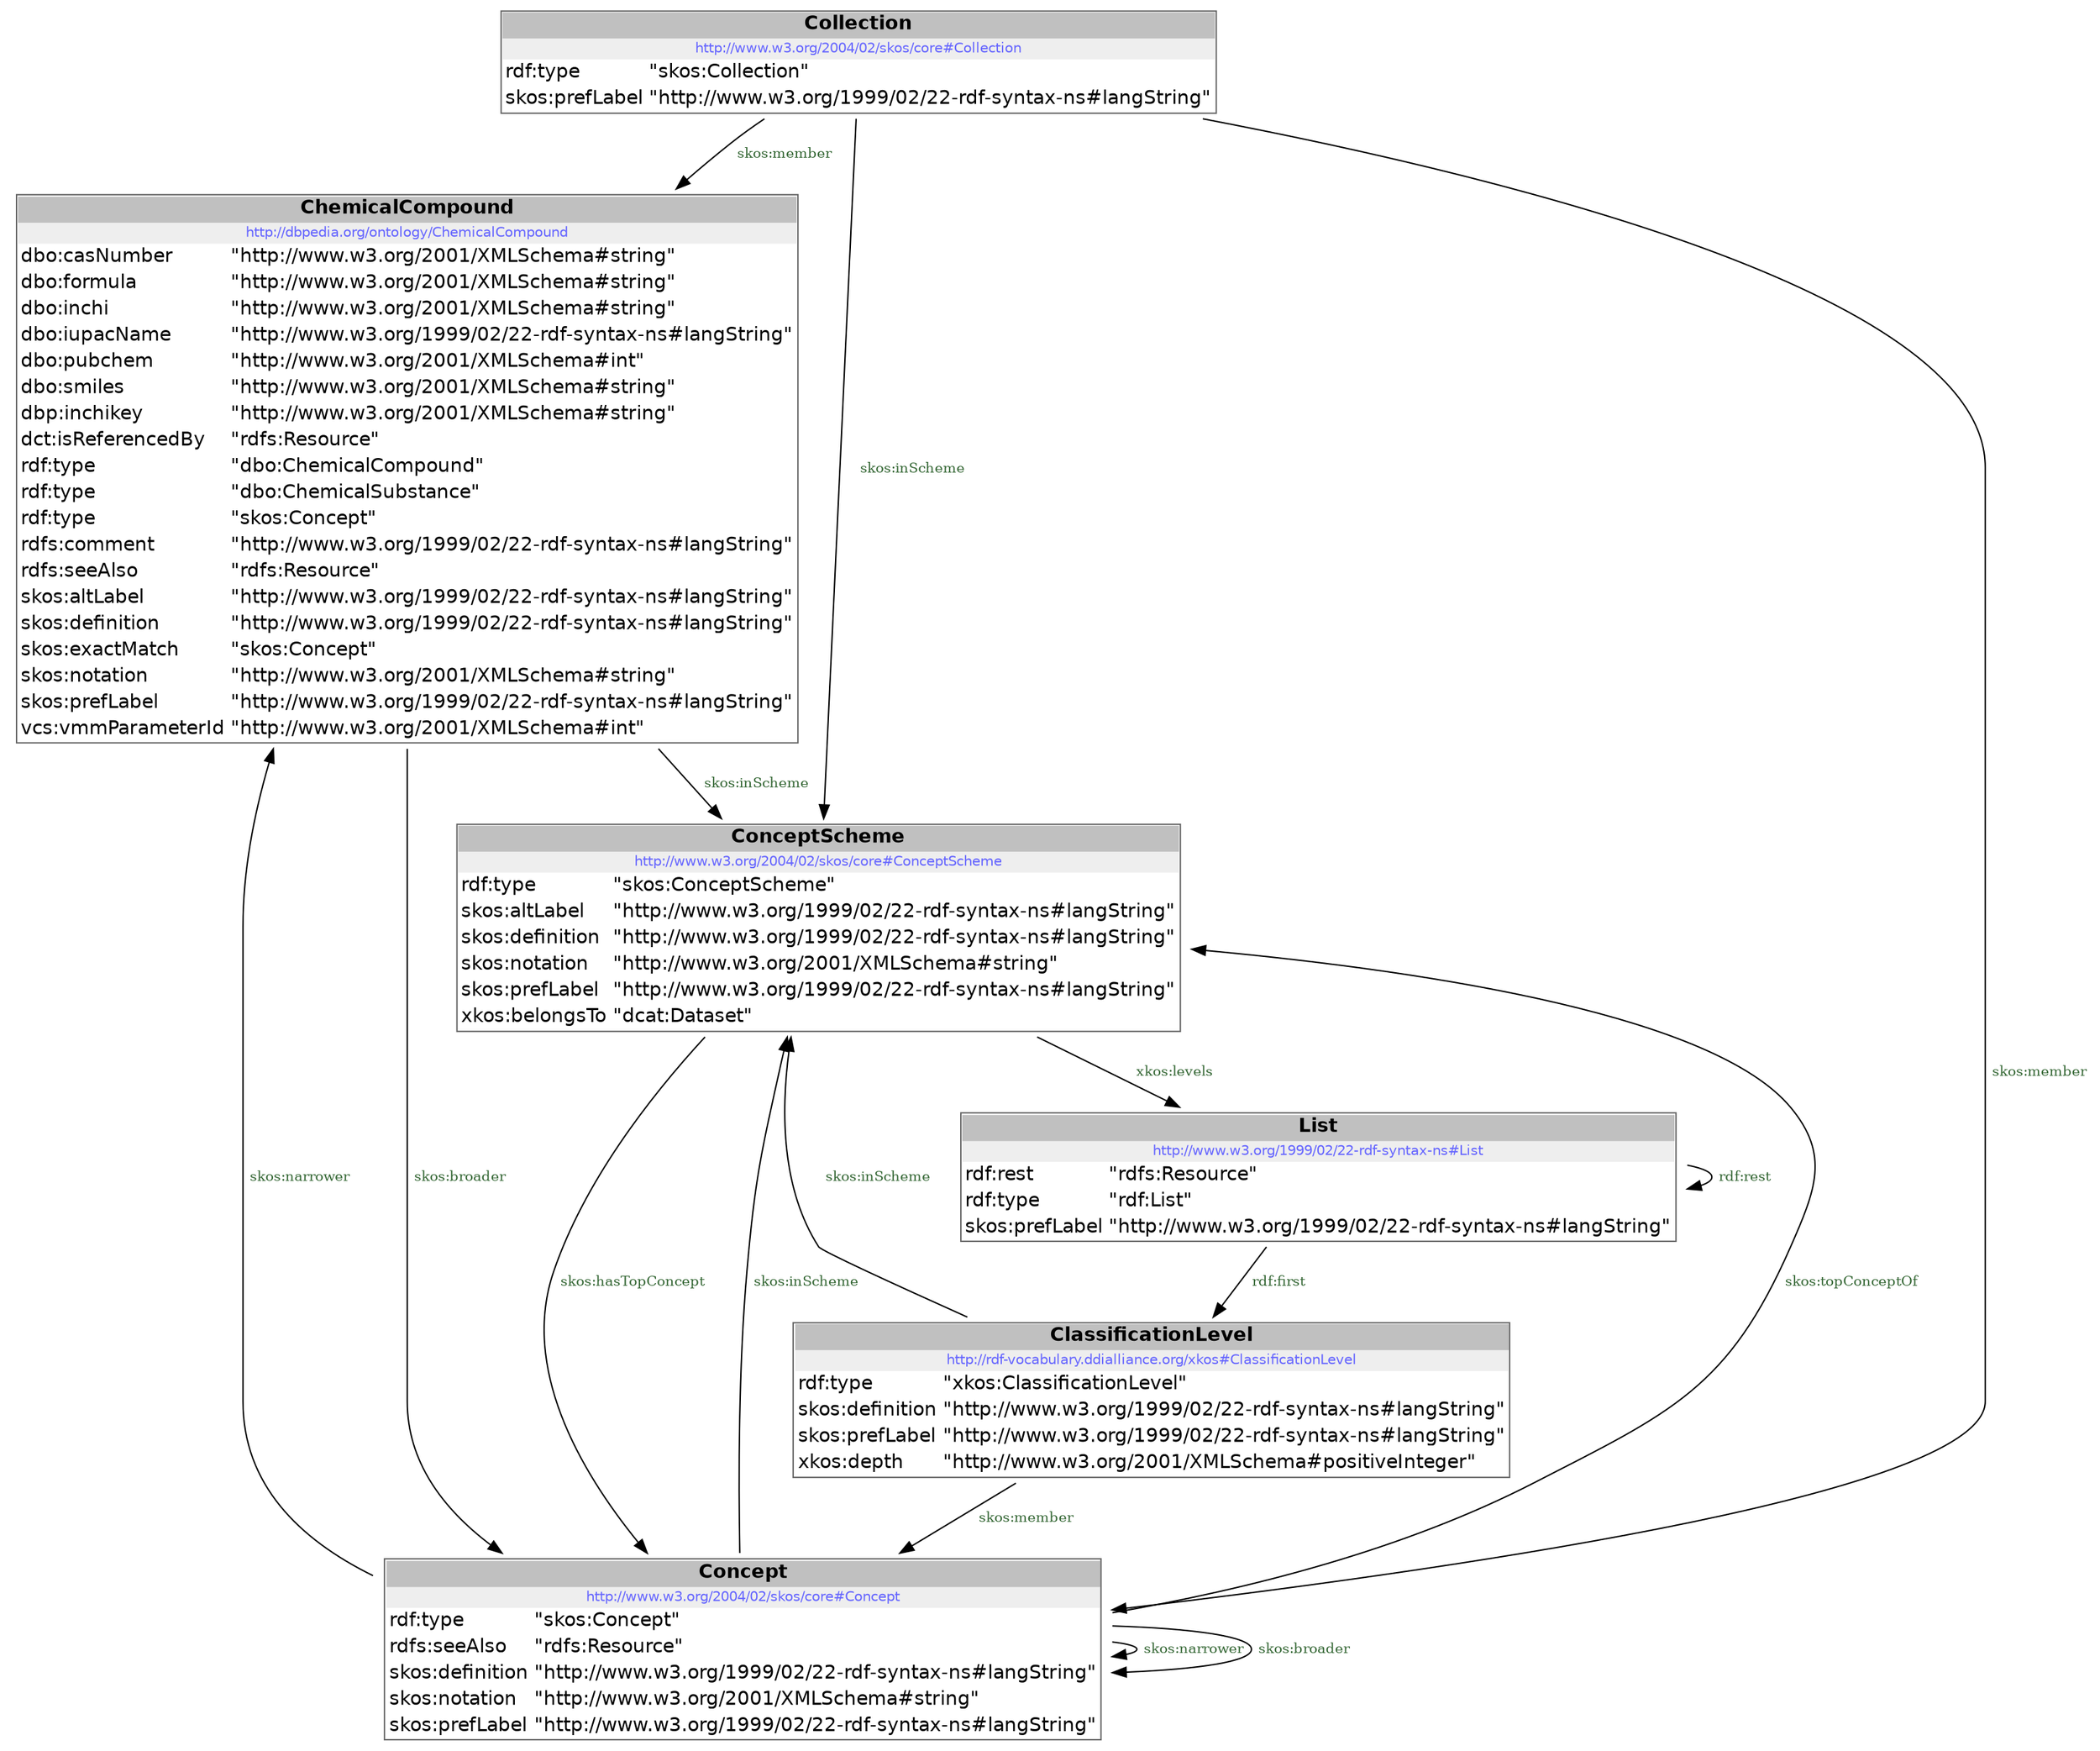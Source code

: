 digraph { 
 node [ fontname="DejaVu Sans" ] ; 
	node0 -> node1 [ color=BLACK, label=< <font point-size='10' color='#336633'>skos:inScheme</font> > ] ;
	node2 -> node1 [ color=BLACK, label=< <font point-size='10' color='#336633'>skos:inScheme</font> > ] ;
	node4 -> node4 [ color=BLACK, label=< <font point-size='10' color='#336633'>skos:narrower</font> > ] ;
	node2 -> node0 [ color=BLACK, label=< <font point-size='10' color='#336633'>skos:member</font> > ] ;
	node3 -> node1 [ color=BLACK, label=< <font point-size='10' color='#336633'>skos:inScheme</font> > ] ;
	node1 -> node4 [ color=BLACK, label=< <font point-size='10' color='#336633'>skos:hasTopConcept</font> > ] ;
	node4 -> node1 [ color=BLACK, label=< <font point-size='10' color='#336633'>skos:inScheme</font> > ] ;
	node4 -> node0 [ color=BLACK, label=< <font point-size='10' color='#336633'>skos:narrower</font> > ] ;
	node4 -> node1 [ color=BLACK, label=< <font point-size='10' color='#336633'>skos:topConceptOf</font> > ] ;
	node5 -> node5 [ color=BLACK, label=< <font point-size='10' color='#336633'>rdf:rest</font> > ] ;
	node0 -> node4 [ color=BLACK, label=< <font point-size='10' color='#336633'>skos:broader</font> > ] ;
	node1 -> node5 [ color=BLACK, label=< <font point-size='10' color='#336633'>xkos:levels</font> > ] ;
	node5 -> node3 [ color=BLACK, label=< <font point-size='10' color='#336633'>rdf:first</font> > ] ;
	node2 -> node4 [ color=BLACK, label=< <font point-size='10' color='#336633'>skos:member</font> > ] ;
	node3 -> node4 [ color=BLACK, label=< <font point-size='10' color='#336633'>skos:member</font> > ] ;
	node4 -> node4 [ color=BLACK, label=< <font point-size='10' color='#336633'>skos:broader</font> > ] ;
# http://dbpedia.org/ontology/ChemicalCompound node0
node0 [ shape=none, color=black label=< <table color='#666666' cellborder='0' cellspacing='0' border='1'><tr><td colspan='2' bgcolor='grey'><B>ChemicalCompound</B></td></tr><tr><td href='http://dbpedia.org/ontology/ChemicalCompound' bgcolor='#eeeeee' colspan='2'><font point-size='10' color='#6666ff'>http://dbpedia.org/ontology/ChemicalCompound</font></td></tr><tr><td align='left'>dbo:casNumber</td><td align='left'>&quot;http://www.w3.org/2001/XMLSchema#string&quot;</td></tr><tr><td align='left'>dbo:formula</td><td align='left'>&quot;http://www.w3.org/2001/XMLSchema#string&quot;</td></tr><tr><td align='left'>dbo:inchi</td><td align='left'>&quot;http://www.w3.org/2001/XMLSchema#string&quot;</td></tr><tr><td align='left'>dbo:iupacName</td><td align='left'>&quot;http://www.w3.org/1999/02/22-rdf-syntax-ns#langString&quot;</td></tr><tr><td align='left'>dbo:pubchem</td><td align='left'>&quot;http://www.w3.org/2001/XMLSchema#int&quot;</td></tr><tr><td align='left'>dbo:smiles</td><td align='left'>&quot;http://www.w3.org/2001/XMLSchema#string&quot;</td></tr><tr><td align='left'>dbp:inchikey</td><td align='left'>&quot;http://www.w3.org/2001/XMLSchema#string&quot;</td></tr><tr><td align='left'>dct:isReferencedBy</td><td align='left'>&quot;rdfs:Resource&quot;</td></tr><tr><td align='left'>rdf:type</td><td align='left'>&quot;dbo:ChemicalCompound&quot;</td></tr><tr><td align='left'>rdf:type</td><td align='left'>&quot;dbo:ChemicalSubstance&quot;</td></tr><tr><td align='left'>rdf:type</td><td align='left'>&quot;skos:Concept&quot;</td></tr><tr><td align='left'>rdfs:comment</td><td align='left'>&quot;http://www.w3.org/1999/02/22-rdf-syntax-ns#langString&quot;</td></tr><tr><td align='left'>rdfs:seeAlso</td><td align='left'>&quot;rdfs:Resource&quot;</td></tr><tr><td align='left'>skos:altLabel</td><td align='left'>&quot;http://www.w3.org/1999/02/22-rdf-syntax-ns#langString&quot;</td></tr><tr><td align='left'>skos:definition</td><td align='left'>&quot;http://www.w3.org/1999/02/22-rdf-syntax-ns#langString&quot;</td></tr><tr><td align='left'>skos:exactMatch</td><td align='left'>&quot;skos:Concept&quot;</td></tr><tr><td align='left'>skos:notation</td><td align='left'>&quot;http://www.w3.org/2001/XMLSchema#string&quot;</td></tr><tr><td align='left'>skos:prefLabel</td><td align='left'>&quot;http://www.w3.org/1999/02/22-rdf-syntax-ns#langString&quot;</td></tr><tr><td align='left'>vcs:vmmParameterId</td><td align='left'>&quot;http://www.w3.org/2001/XMLSchema#int&quot;</td></tr></table> > ] 
# http://www.w3.org/2004/02/skos/core#ConceptScheme node1
node1 [ shape=none, color=black label=< <table color='#666666' cellborder='0' cellspacing='0' border='1'><tr><td colspan='2' bgcolor='grey'><B>ConceptScheme</B></td></tr><tr><td href='http://www.w3.org/2004/02/skos/core#ConceptScheme' bgcolor='#eeeeee' colspan='2'><font point-size='10' color='#6666ff'>http://www.w3.org/2004/02/skos/core#ConceptScheme</font></td></tr><tr><td align='left'>rdf:type</td><td align='left'>&quot;skos:ConceptScheme&quot;</td></tr><tr><td align='left'>skos:altLabel</td><td align='left'>&quot;http://www.w3.org/1999/02/22-rdf-syntax-ns#langString&quot;</td></tr><tr><td align='left'>skos:definition</td><td align='left'>&quot;http://www.w3.org/1999/02/22-rdf-syntax-ns#langString&quot;</td></tr><tr><td align='left'>skos:notation</td><td align='left'>&quot;http://www.w3.org/2001/XMLSchema#string&quot;</td></tr><tr><td align='left'>skos:prefLabel</td><td align='left'>&quot;http://www.w3.org/1999/02/22-rdf-syntax-ns#langString&quot;</td></tr><tr><td align='left'>xkos:belongsTo</td><td align='left'>&quot;dcat:Dataset&quot;</td></tr></table> > ] 
# http://www.w3.org/2004/02/skos/core#Collection node2
node2 [ shape=none, color=black label=< <table color='#666666' cellborder='0' cellspacing='0' border='1'><tr><td colspan='2' bgcolor='grey'><B>Collection</B></td></tr><tr><td href='http://www.w3.org/2004/02/skos/core#Collection' bgcolor='#eeeeee' colspan='2'><font point-size='10' color='#6666ff'>http://www.w3.org/2004/02/skos/core#Collection</font></td></tr><tr><td align='left'>rdf:type</td><td align='left'>&quot;skos:Collection&quot;</td></tr><tr><td align='left'>skos:prefLabel</td><td align='left'>&quot;http://www.w3.org/1999/02/22-rdf-syntax-ns#langString&quot;</td></tr></table> > ] 
# http://rdf-vocabulary.ddialliance.org/xkos#ClassificationLevel node3
node3 [ shape=none, color=black label=< <table color='#666666' cellborder='0' cellspacing='0' border='1'><tr><td colspan='2' bgcolor='grey'><B>ClassificationLevel</B></td></tr><tr><td href='http://rdf-vocabulary.ddialliance.org/xkos#ClassificationLevel' bgcolor='#eeeeee' colspan='2'><font point-size='10' color='#6666ff'>http://rdf-vocabulary.ddialliance.org/xkos#ClassificationLevel</font></td></tr><tr><td align='left'>rdf:type</td><td align='left'>&quot;xkos:ClassificationLevel&quot;</td></tr><tr><td align='left'>skos:definition</td><td align='left'>&quot;http://www.w3.org/1999/02/22-rdf-syntax-ns#langString&quot;</td></tr><tr><td align='left'>skos:prefLabel</td><td align='left'>&quot;http://www.w3.org/1999/02/22-rdf-syntax-ns#langString&quot;</td></tr><tr><td align='left'>xkos:depth</td><td align='left'>&quot;http://www.w3.org/2001/XMLSchema#positiveInteger&quot;</td></tr></table> > ] 
# http://www.w3.org/2004/02/skos/core#Concept node4
node4 [ shape=none, color=black label=< <table color='#666666' cellborder='0' cellspacing='0' border='1'><tr><td colspan='2' bgcolor='grey'><B>Concept</B></td></tr><tr><td href='http://www.w3.org/2004/02/skos/core#Concept' bgcolor='#eeeeee' colspan='2'><font point-size='10' color='#6666ff'>http://www.w3.org/2004/02/skos/core#Concept</font></td></tr><tr><td align='left'>rdf:type</td><td align='left'>&quot;skos:Concept&quot;</td></tr><tr><td align='left'>rdfs:seeAlso</td><td align='left'>&quot;rdfs:Resource&quot;</td></tr><tr><td align='left'>skos:definition</td><td align='left'>&quot;http://www.w3.org/1999/02/22-rdf-syntax-ns#langString&quot;</td></tr><tr><td align='left'>skos:notation</td><td align='left'>&quot;http://www.w3.org/2001/XMLSchema#string&quot;</td></tr><tr><td align='left'>skos:prefLabel</td><td align='left'>&quot;http://www.w3.org/1999/02/22-rdf-syntax-ns#langString&quot;</td></tr></table> > ] 
# http://www.w3.org/1999/02/22-rdf-syntax-ns#List node5
node5 [ shape=none, color=black label=< <table color='#666666' cellborder='0' cellspacing='0' border='1'><tr><td colspan='2' bgcolor='grey'><B>List</B></td></tr><tr><td href='http://www.w3.org/1999/02/22-rdf-syntax-ns#List' bgcolor='#eeeeee' colspan='2'><font point-size='10' color='#6666ff'>http://www.w3.org/1999/02/22-rdf-syntax-ns#List</font></td></tr><tr><td align='left'>rdf:rest</td><td align='left'>&quot;rdfs:Resource&quot;</td></tr><tr><td align='left'>rdf:type</td><td align='left'>&quot;rdf:List&quot;</td></tr><tr><td align='left'>skos:prefLabel</td><td align='left'>&quot;http://www.w3.org/1999/02/22-rdf-syntax-ns#langString&quot;</td></tr></table> > ] 
}
